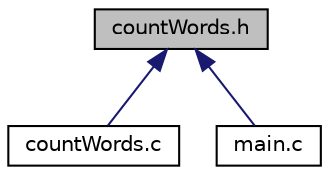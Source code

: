 digraph "countWords.h"
{
 // LATEX_PDF_SIZE
  edge [fontname="Helvetica",fontsize="10",labelfontname="Helvetica",labelfontsize="10"];
  node [fontname="Helvetica",fontsize="10",shape=record];
  Node1 [label="countWords.h",height=0.2,width=0.4,color="black", fillcolor="grey75", style="filled", fontcolor="black",tooltip="Problem name: Text processing in Portuguese This module implements and stores information shared by t..."];
  Node1 -> Node2 [dir="back",color="midnightblue",fontsize="10",style="solid",fontname="Helvetica"];
  Node2 [label="countWords.c",height=0.2,width=0.4,color="black", fillcolor="white", style="filled",URL="$countWords_8c.html",tooltip="Problem name: Text processing in Portuguese Counts the number of words and words with A,..."];
  Node1 -> Node3 [dir="back",color="midnightblue",fontsize="10",style="solid",fontname="Helvetica"];
  Node3 [label="main.c",height=0.2,width=0.4,color="black", fillcolor="white", style="filled",URL="$main_8c.html",tooltip="Problem name: Text processing in Portuguese."];
}
